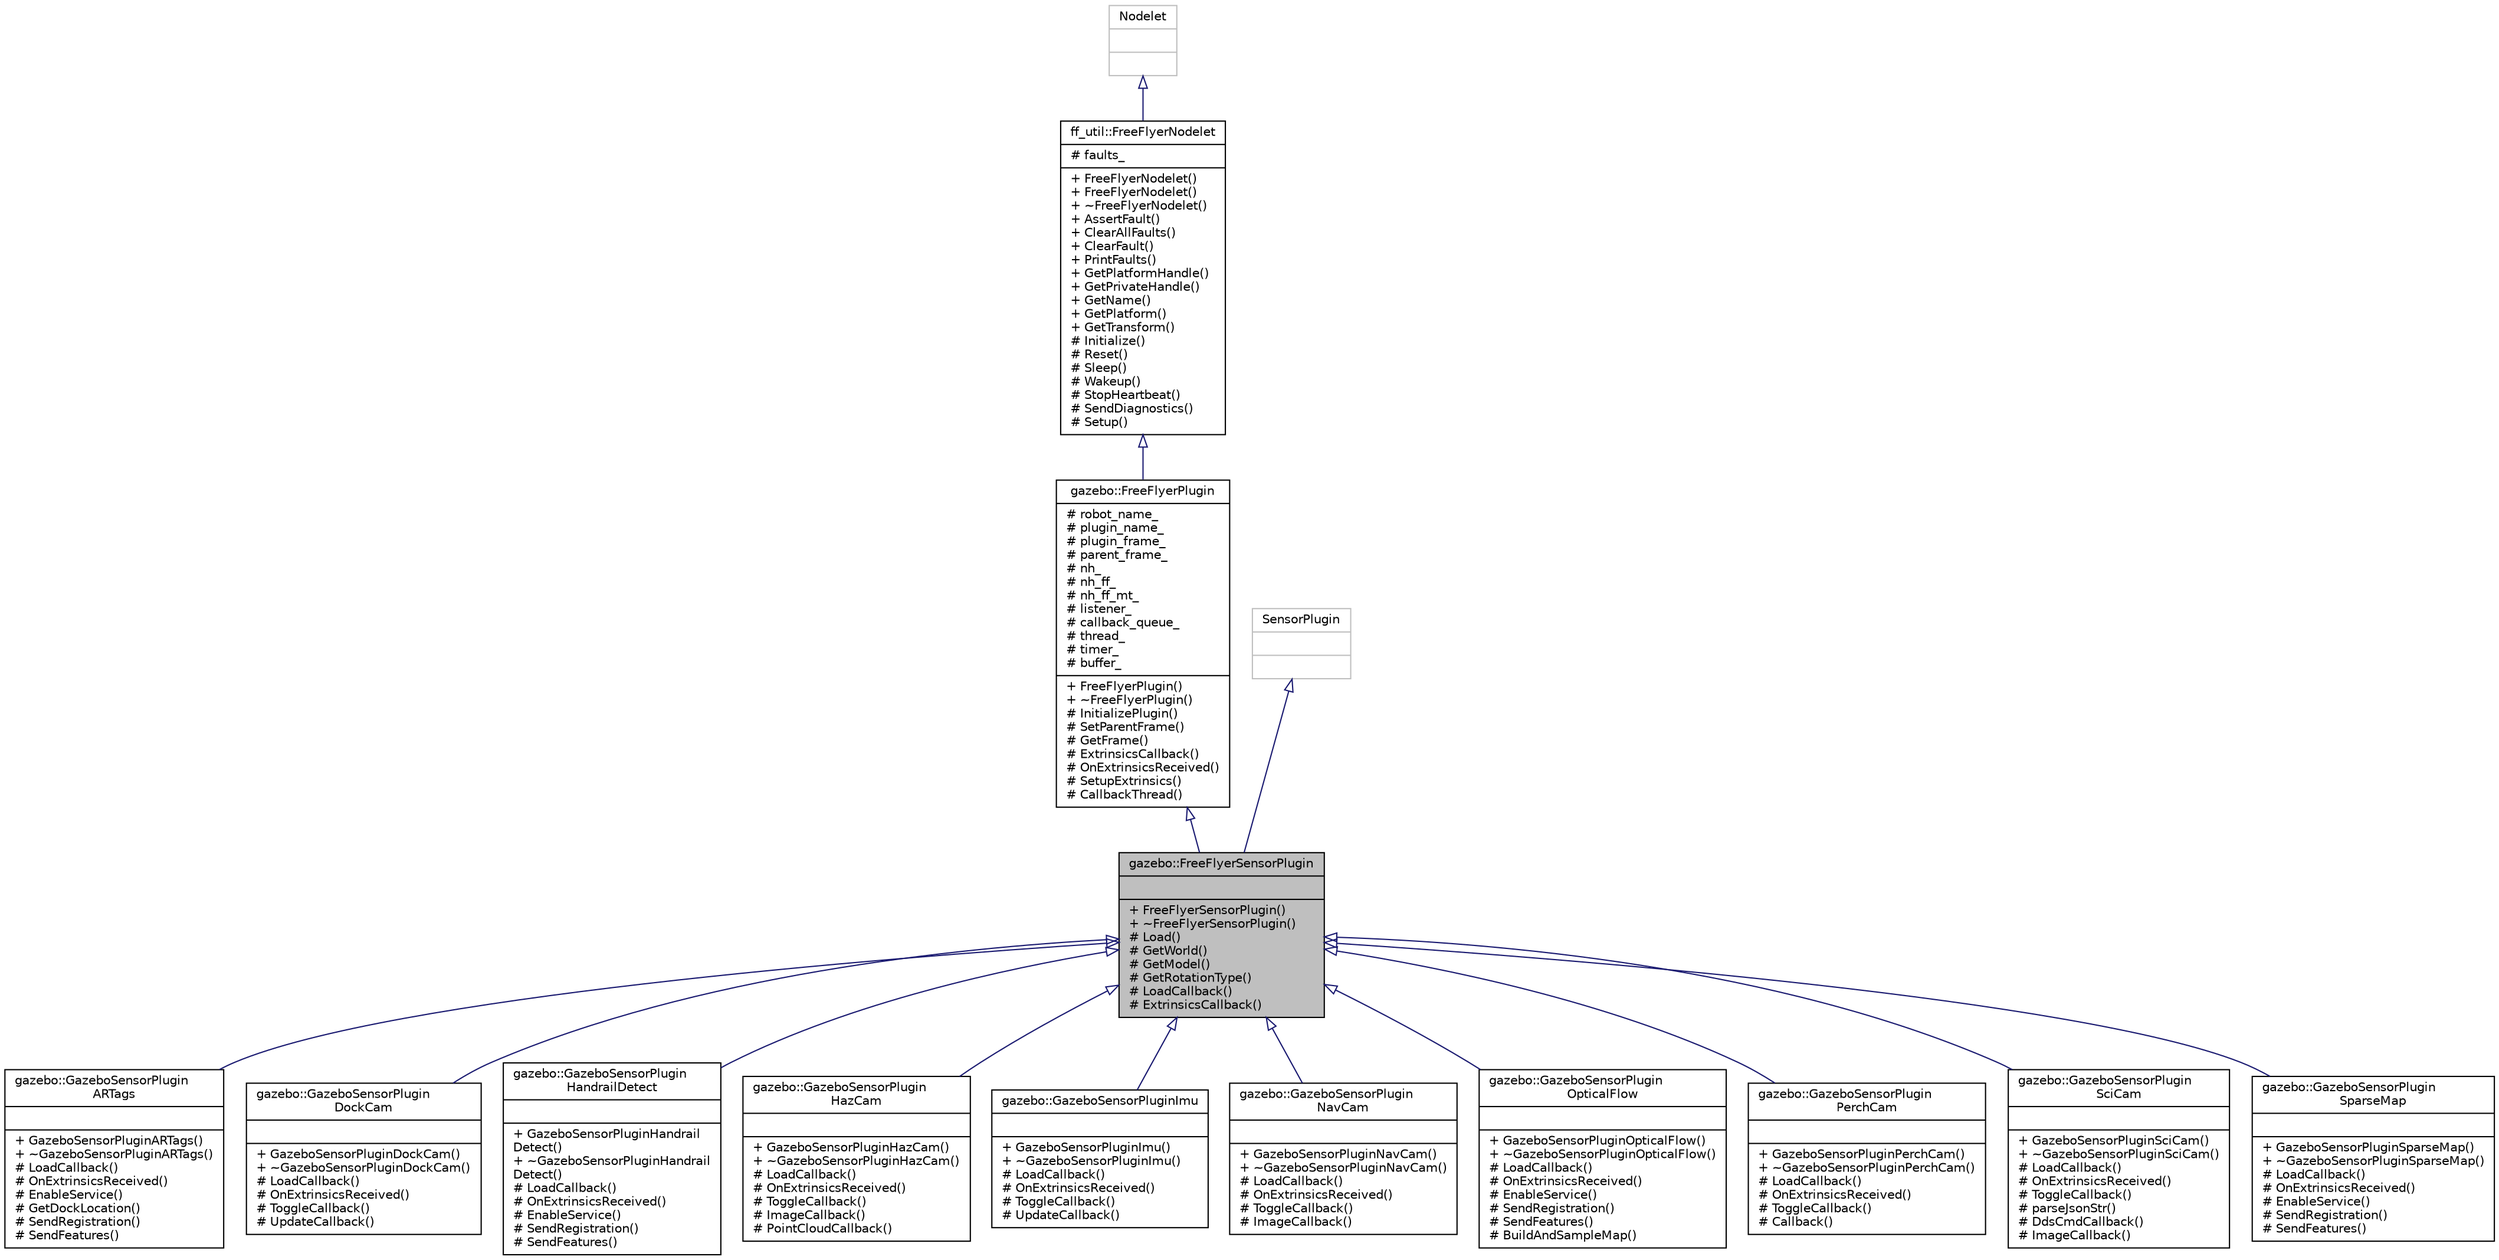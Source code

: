 digraph "gazebo::FreeFlyerSensorPlugin"
{
 // LATEX_PDF_SIZE
  edge [fontname="Helvetica",fontsize="10",labelfontname="Helvetica",labelfontsize="10"];
  node [fontname="Helvetica",fontsize="10",shape=record];
  Node1 [label="{gazebo::FreeFlyerSensorPlugin\n||+ FreeFlyerSensorPlugin()\l+ ~FreeFlyerSensorPlugin()\l# Load()\l# GetWorld()\l# GetModel()\l# GetRotationType()\l# LoadCallback()\l# ExtrinsicsCallback()\l}",height=0.2,width=0.4,color="black", fillcolor="grey75", style="filled", fontcolor="black",tooltip=" "];
  Node2 -> Node1 [dir="back",color="midnightblue",fontsize="10",style="solid",arrowtail="onormal",fontname="Helvetica"];
  Node2 [label="{gazebo::FreeFlyerPlugin\n|# robot_name_\l# plugin_name_\l# plugin_frame_\l# parent_frame_\l# nh_\l# nh_ff_\l# nh_ff_mt_\l# listener_\l# callback_queue_\l# thread_\l# timer_\l# buffer_\l|+ FreeFlyerPlugin()\l+ ~FreeFlyerPlugin()\l# InitializePlugin()\l# SetParentFrame()\l# GetFrame()\l# ExtrinsicsCallback()\l# OnExtrinsicsReceived()\l# SetupExtrinsics()\l# CallbackThread()\l}",height=0.2,width=0.4,color="black", fillcolor="white", style="filled",URL="$classgazebo_1_1FreeFlyerPlugin.html",tooltip=" "];
  Node3 -> Node2 [dir="back",color="midnightblue",fontsize="10",style="solid",arrowtail="onormal",fontname="Helvetica"];
  Node3 [label="{ff_util::FreeFlyerNodelet\n|# faults_\l|+ FreeFlyerNodelet()\l+ FreeFlyerNodelet()\l+ ~FreeFlyerNodelet()\l+ AssertFault()\l+ ClearAllFaults()\l+ ClearFault()\l+ PrintFaults()\l+ GetPlatformHandle()\l+ GetPrivateHandle()\l+ GetName()\l+ GetPlatform()\l+ GetTransform()\l# Initialize()\l# Reset()\l# Sleep()\l# Wakeup()\l# StopHeartbeat()\l# SendDiagnostics()\l# Setup()\l}",height=0.2,width=0.4,color="black", fillcolor="white", style="filled",URL="$classff__util_1_1FreeFlyerNodelet.html",tooltip=" "];
  Node4 -> Node3 [dir="back",color="midnightblue",fontsize="10",style="solid",arrowtail="onormal",fontname="Helvetica"];
  Node4 [label="{Nodelet\n||}",height=0.2,width=0.4,color="grey75", fillcolor="white", style="filled",tooltip=" "];
  Node5 -> Node1 [dir="back",color="midnightblue",fontsize="10",style="solid",arrowtail="onormal",fontname="Helvetica"];
  Node5 [label="{SensorPlugin\n||}",height=0.2,width=0.4,color="grey75", fillcolor="white", style="filled",tooltip=" "];
  Node1 -> Node6 [dir="back",color="midnightblue",fontsize="10",style="solid",arrowtail="onormal",fontname="Helvetica"];
  Node6 [label="{gazebo::GazeboSensorPlugin\lARTags\n||+ GazeboSensorPluginARTags()\l+ ~GazeboSensorPluginARTags()\l# LoadCallback()\l# OnExtrinsicsReceived()\l# EnableService()\l# GetDockLocation()\l# SendRegistration()\l# SendFeatures()\l}",height=0.2,width=0.4,color="black", fillcolor="white", style="filled",URL="$classgazebo_1_1GazeboSensorPluginARTags.html",tooltip=" "];
  Node1 -> Node7 [dir="back",color="midnightblue",fontsize="10",style="solid",arrowtail="onormal",fontname="Helvetica"];
  Node7 [label="{gazebo::GazeboSensorPlugin\lDockCam\n||+ GazeboSensorPluginDockCam()\l+ ~GazeboSensorPluginDockCam()\l# LoadCallback()\l# OnExtrinsicsReceived()\l# ToggleCallback()\l# UpdateCallback()\l}",height=0.2,width=0.4,color="black", fillcolor="white", style="filled",URL="$classgazebo_1_1GazeboSensorPluginDockCam.html",tooltip=" "];
  Node1 -> Node8 [dir="back",color="midnightblue",fontsize="10",style="solid",arrowtail="onormal",fontname="Helvetica"];
  Node8 [label="{gazebo::GazeboSensorPlugin\lHandrailDetect\n||+ GazeboSensorPluginHandrail\lDetect()\l+ ~GazeboSensorPluginHandrail\lDetect()\l# LoadCallback()\l# OnExtrinsicsReceived()\l# EnableService()\l# SendRegistration()\l# SendFeatures()\l}",height=0.2,width=0.4,color="black", fillcolor="white", style="filled",URL="$classgazebo_1_1GazeboSensorPluginHandrailDetect.html",tooltip=" "];
  Node1 -> Node9 [dir="back",color="midnightblue",fontsize="10",style="solid",arrowtail="onormal",fontname="Helvetica"];
  Node9 [label="{gazebo::GazeboSensorPlugin\lHazCam\n||+ GazeboSensorPluginHazCam()\l+ ~GazeboSensorPluginHazCam()\l# LoadCallback()\l# OnExtrinsicsReceived()\l# ToggleCallback()\l# ImageCallback()\l# PointCloudCallback()\l}",height=0.2,width=0.4,color="black", fillcolor="white", style="filled",URL="$classgazebo_1_1GazeboSensorPluginHazCam.html",tooltip=" "];
  Node1 -> Node10 [dir="back",color="midnightblue",fontsize="10",style="solid",arrowtail="onormal",fontname="Helvetica"];
  Node10 [label="{gazebo::GazeboSensorPluginImu\n||+ GazeboSensorPluginImu()\l+ ~GazeboSensorPluginImu()\l# LoadCallback()\l# OnExtrinsicsReceived()\l# ToggleCallback()\l# UpdateCallback()\l}",height=0.2,width=0.4,color="black", fillcolor="white", style="filled",URL="$classgazebo_1_1GazeboSensorPluginImu.html",tooltip=" "];
  Node1 -> Node11 [dir="back",color="midnightblue",fontsize="10",style="solid",arrowtail="onormal",fontname="Helvetica"];
  Node11 [label="{gazebo::GazeboSensorPlugin\lNavCam\n||+ GazeboSensorPluginNavCam()\l+ ~GazeboSensorPluginNavCam()\l# LoadCallback()\l# OnExtrinsicsReceived()\l# ToggleCallback()\l# ImageCallback()\l}",height=0.2,width=0.4,color="black", fillcolor="white", style="filled",URL="$classgazebo_1_1GazeboSensorPluginNavCam.html",tooltip=" "];
  Node1 -> Node12 [dir="back",color="midnightblue",fontsize="10",style="solid",arrowtail="onormal",fontname="Helvetica"];
  Node12 [label="{gazebo::GazeboSensorPlugin\lOpticalFlow\n||+ GazeboSensorPluginOpticalFlow()\l+ ~GazeboSensorPluginOpticalFlow()\l# LoadCallback()\l# OnExtrinsicsReceived()\l# EnableService()\l# SendRegistration()\l# SendFeatures()\l# BuildAndSampleMap()\l}",height=0.2,width=0.4,color="black", fillcolor="white", style="filled",URL="$classgazebo_1_1GazeboSensorPluginOpticalFlow.html",tooltip=" "];
  Node1 -> Node13 [dir="back",color="midnightblue",fontsize="10",style="solid",arrowtail="onormal",fontname="Helvetica"];
  Node13 [label="{gazebo::GazeboSensorPlugin\lPerchCam\n||+ GazeboSensorPluginPerchCam()\l+ ~GazeboSensorPluginPerchCam()\l# LoadCallback()\l# OnExtrinsicsReceived()\l# ToggleCallback()\l# Callback()\l}",height=0.2,width=0.4,color="black", fillcolor="white", style="filled",URL="$classgazebo_1_1GazeboSensorPluginPerchCam.html",tooltip=" "];
  Node1 -> Node14 [dir="back",color="midnightblue",fontsize="10",style="solid",arrowtail="onormal",fontname="Helvetica"];
  Node14 [label="{gazebo::GazeboSensorPlugin\lSciCam\n||+ GazeboSensorPluginSciCam()\l+ ~GazeboSensorPluginSciCam()\l# LoadCallback()\l# OnExtrinsicsReceived()\l# ToggleCallback()\l# parseJsonStr()\l# DdsCmdCallback()\l# ImageCallback()\l}",height=0.2,width=0.4,color="black", fillcolor="white", style="filled",URL="$classgazebo_1_1GazeboSensorPluginSciCam.html",tooltip=" "];
  Node1 -> Node15 [dir="back",color="midnightblue",fontsize="10",style="solid",arrowtail="onormal",fontname="Helvetica"];
  Node15 [label="{gazebo::GazeboSensorPlugin\lSparseMap\n||+ GazeboSensorPluginSparseMap()\l+ ~GazeboSensorPluginSparseMap()\l# LoadCallback()\l# OnExtrinsicsReceived()\l# EnableService()\l# SendRegistration()\l# SendFeatures()\l}",height=0.2,width=0.4,color="black", fillcolor="white", style="filled",URL="$classgazebo_1_1GazeboSensorPluginSparseMap.html",tooltip=" "];
}
